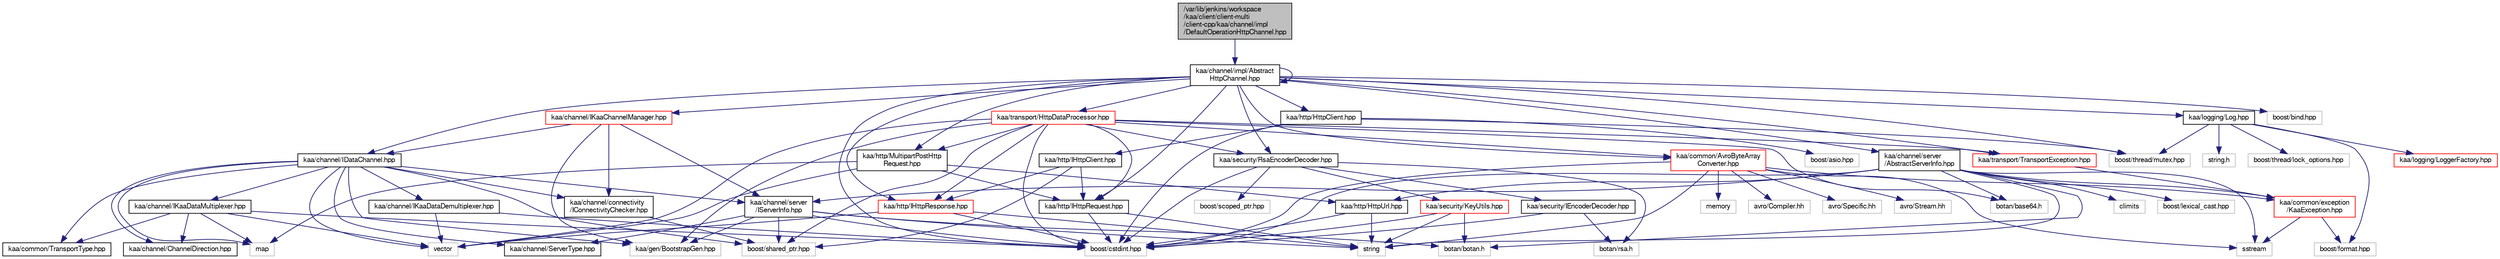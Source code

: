 digraph "/var/lib/jenkins/workspace/kaa/client/client-multi/client-cpp/kaa/channel/impl/DefaultOperationHttpChannel.hpp"
{
  bgcolor="transparent";
  edge [fontname="FreeSans",fontsize="10",labelfontname="FreeSans",labelfontsize="10"];
  node [fontname="FreeSans",fontsize="10",shape=record];
  Node1 [label="/var/lib/jenkins/workspace\l/kaa/client/client-multi\l/client-cpp/kaa/channel/impl\l/DefaultOperationHttpChannel.hpp",height=0.2,width=0.4,color="black", fillcolor="grey75", style="filled" fontcolor="black"];
  Node1 -> Node2 [color="midnightblue",fontsize="10",style="solid",fontname="FreeSans"];
  Node2 [label="kaa/channel/impl/Abstract\lHttpChannel.hpp",height=0.2,width=0.4,color="black",URL="$AbstractHttpChannel_8hpp.html"];
  Node2 -> Node3 [color="midnightblue",fontsize="10",style="solid",fontname="FreeSans"];
  Node3 [label="kaa/channel/IDataChannel.hpp",height=0.2,width=0.4,color="black",URL="$IDataChannel_8hpp.html"];
  Node3 -> Node4 [color="midnightblue",fontsize="10",style="solid",fontname="FreeSans"];
  Node4 [label="boost/shared_ptr.hpp",height=0.2,width=0.4,color="grey75"];
  Node3 -> Node5 [color="midnightblue",fontsize="10",style="solid",fontname="FreeSans"];
  Node5 [label="vector",height=0.2,width=0.4,color="grey75"];
  Node3 -> Node6 [color="midnightblue",fontsize="10",style="solid",fontname="FreeSans"];
  Node6 [label="map",height=0.2,width=0.4,color="grey75"];
  Node3 -> Node7 [color="midnightblue",fontsize="10",style="solid",fontname="FreeSans"];
  Node7 [label="kaa/gen/BootstrapGen.hpp",height=0.2,width=0.4,color="grey75"];
  Node3 -> Node8 [color="midnightblue",fontsize="10",style="solid",fontname="FreeSans"];
  Node8 [label="kaa/common/TransportType.hpp",height=0.2,width=0.4,color="black",URL="$TransportType_8hpp.html"];
  Node3 -> Node9 [color="midnightblue",fontsize="10",style="solid",fontname="FreeSans"];
  Node9 [label="kaa/channel/ChannelDirection.hpp",height=0.2,width=0.4,color="black",URL="$ChannelDirection_8hpp.html"];
  Node3 -> Node10 [color="midnightblue",fontsize="10",style="solid",fontname="FreeSans"];
  Node10 [label="kaa/channel/server\l/IServerInfo.hpp",height=0.2,width=0.4,color="black",URL="$IServerInfo_8hpp.html"];
  Node10 -> Node11 [color="midnightblue",fontsize="10",style="solid",fontname="FreeSans"];
  Node11 [label="string",height=0.2,width=0.4,color="grey75"];
  Node10 -> Node12 [color="midnightblue",fontsize="10",style="solid",fontname="FreeSans"];
  Node12 [label="botan/botan.h",height=0.2,width=0.4,color="grey75"];
  Node10 -> Node13 [color="midnightblue",fontsize="10",style="solid",fontname="FreeSans"];
  Node13 [label="boost/cstdint.hpp",height=0.2,width=0.4,color="grey75"];
  Node10 -> Node4 [color="midnightblue",fontsize="10",style="solid",fontname="FreeSans"];
  Node10 -> Node7 [color="midnightblue",fontsize="10",style="solid",fontname="FreeSans"];
  Node10 -> Node14 [color="midnightblue",fontsize="10",style="solid",fontname="FreeSans"];
  Node14 [label="kaa/channel/ServerType.hpp",height=0.2,width=0.4,color="black",URL="$ServerType_8hpp.html"];
  Node3 -> Node15 [color="midnightblue",fontsize="10",style="solid",fontname="FreeSans"];
  Node15 [label="kaa/channel/IKaaDataMultiplexer.hpp",height=0.2,width=0.4,color="black",URL="$IKaaDataMultiplexer_8hpp.html"];
  Node15 -> Node13 [color="midnightblue",fontsize="10",style="solid",fontname="FreeSans"];
  Node15 -> Node6 [color="midnightblue",fontsize="10",style="solid",fontname="FreeSans"];
  Node15 -> Node5 [color="midnightblue",fontsize="10",style="solid",fontname="FreeSans"];
  Node15 -> Node8 [color="midnightblue",fontsize="10",style="solid",fontname="FreeSans"];
  Node15 -> Node9 [color="midnightblue",fontsize="10",style="solid",fontname="FreeSans"];
  Node3 -> Node16 [color="midnightblue",fontsize="10",style="solid",fontname="FreeSans"];
  Node16 [label="kaa/channel/IKaaDataDemultiplexer.hpp",height=0.2,width=0.4,color="black",URL="$IKaaDataDemultiplexer_8hpp.html"];
  Node16 -> Node13 [color="midnightblue",fontsize="10",style="solid",fontname="FreeSans"];
  Node16 -> Node5 [color="midnightblue",fontsize="10",style="solid",fontname="FreeSans"];
  Node3 -> Node14 [color="midnightblue",fontsize="10",style="solid",fontname="FreeSans"];
  Node3 -> Node17 [color="midnightblue",fontsize="10",style="solid",fontname="FreeSans"];
  Node17 [label="kaa/channel/connectivity\l/IConnectivityChecker.hpp",height=0.2,width=0.4,color="black",URL="$IConnectivityChecker_8hpp.html"];
  Node17 -> Node4 [color="midnightblue",fontsize="10",style="solid",fontname="FreeSans"];
  Node2 -> Node18 [color="midnightblue",fontsize="10",style="solid",fontname="FreeSans"];
  Node18 [label="kaa/channel/server\l/AbstractServerInfo.hpp",height=0.2,width=0.4,color="black",URL="$AbstractServerInfo_8hpp.html"];
  Node18 -> Node11 [color="midnightblue",fontsize="10",style="solid",fontname="FreeSans"];
  Node18 -> Node19 [color="midnightblue",fontsize="10",style="solid",fontname="FreeSans"];
  Node19 [label="sstream",height=0.2,width=0.4,color="grey75"];
  Node18 -> Node20 [color="midnightblue",fontsize="10",style="solid",fontname="FreeSans"];
  Node20 [label="climits",height=0.2,width=0.4,color="grey75"];
  Node18 -> Node13 [color="midnightblue",fontsize="10",style="solid",fontname="FreeSans"];
  Node18 -> Node21 [color="midnightblue",fontsize="10",style="solid",fontname="FreeSans"];
  Node21 [label="boost/lexical_cast.hpp",height=0.2,width=0.4,color="grey75"];
  Node18 -> Node12 [color="midnightblue",fontsize="10",style="solid",fontname="FreeSans"];
  Node18 -> Node22 [color="midnightblue",fontsize="10",style="solid",fontname="FreeSans"];
  Node22 [label="botan/base64.h",height=0.2,width=0.4,color="grey75"];
  Node18 -> Node10 [color="midnightblue",fontsize="10",style="solid",fontname="FreeSans"];
  Node18 -> Node23 [color="midnightblue",fontsize="10",style="solid",fontname="FreeSans"];
  Node23 [label="kaa/common/exception\l/KaaException.hpp",height=0.2,width=0.4,color="red",URL="$KaaException_8hpp.html"];
  Node23 -> Node24 [color="midnightblue",fontsize="10",style="solid",fontname="FreeSans"];
  Node24 [label="boost/format.hpp",height=0.2,width=0.4,color="grey75"];
  Node23 -> Node19 [color="midnightblue",fontsize="10",style="solid",fontname="FreeSans"];
  Node18 -> Node25 [color="midnightblue",fontsize="10",style="solid",fontname="FreeSans"];
  Node25 [label="kaa/http/HttpUrl.hpp",height=0.2,width=0.4,color="black",URL="$HttpUrl_8hpp.html"];
  Node25 -> Node11 [color="midnightblue",fontsize="10",style="solid",fontname="FreeSans"];
  Node25 -> Node13 [color="midnightblue",fontsize="10",style="solid",fontname="FreeSans"];
  Node2 -> Node26 [color="midnightblue",fontsize="10",style="solid",fontname="FreeSans"];
  Node26 [label="kaa/http/HttpClient.hpp",height=0.2,width=0.4,color="black",URL="$HttpClient_8hpp.html"];
  Node26 -> Node27 [color="midnightblue",fontsize="10",style="solid",fontname="FreeSans"];
  Node27 [label="kaa/http/IHttpClient.hpp",height=0.2,width=0.4,color="black",URL="$IHttpClient_8hpp.html"];
  Node27 -> Node4 [color="midnightblue",fontsize="10",style="solid",fontname="FreeSans"];
  Node27 -> Node28 [color="midnightblue",fontsize="10",style="solid",fontname="FreeSans"];
  Node28 [label="kaa/http/IHttpResponse.hpp",height=0.2,width=0.4,color="red",URL="$IHttpResponse_8hpp.html"];
  Node28 -> Node13 [color="midnightblue",fontsize="10",style="solid",fontname="FreeSans"];
  Node28 -> Node11 [color="midnightblue",fontsize="10",style="solid",fontname="FreeSans"];
  Node28 -> Node5 [color="midnightblue",fontsize="10",style="solid",fontname="FreeSans"];
  Node27 -> Node29 [color="midnightblue",fontsize="10",style="solid",fontname="FreeSans"];
  Node29 [label="kaa/http/IHttpRequest.hpp",height=0.2,width=0.4,color="black",URL="$IHttpRequest_8hpp.html"];
  Node29 -> Node11 [color="midnightblue",fontsize="10",style="solid",fontname="FreeSans"];
  Node29 -> Node13 [color="midnightblue",fontsize="10",style="solid",fontname="FreeSans"];
  Node26 -> Node13 [color="midnightblue",fontsize="10",style="solid",fontname="FreeSans"];
  Node26 -> Node30 [color="midnightblue",fontsize="10",style="solid",fontname="FreeSans"];
  Node30 [label="boost/asio.hpp",height=0.2,width=0.4,color="grey75"];
  Node26 -> Node31 [color="midnightblue",fontsize="10",style="solid",fontname="FreeSans"];
  Node31 [label="boost/thread/mutex.hpp",height=0.2,width=0.4,color="grey75"];
  Node2 -> Node2 [color="midnightblue",fontsize="10",style="solid",fontname="FreeSans"];
  Node2 -> Node32 [color="midnightblue",fontsize="10",style="solid",fontname="FreeSans"];
  Node32 [label="kaa/logging/Log.hpp",height=0.2,width=0.4,color="black",URL="$Log_8hpp.html"];
  Node32 -> Node33 [color="midnightblue",fontsize="10",style="solid",fontname="FreeSans"];
  Node33 [label="kaa/logging/LoggerFactory.hpp",height=0.2,width=0.4,color="red",URL="$LoggerFactory_8hpp.html"];
  Node32 -> Node34 [color="midnightblue",fontsize="10",style="solid",fontname="FreeSans"];
  Node34 [label="string.h",height=0.2,width=0.4,color="grey75"];
  Node32 -> Node24 [color="midnightblue",fontsize="10",style="solid",fontname="FreeSans"];
  Node32 -> Node31 [color="midnightblue",fontsize="10",style="solid",fontname="FreeSans"];
  Node32 -> Node35 [color="midnightblue",fontsize="10",style="solid",fontname="FreeSans"];
  Node35 [label="boost/thread/lock_options.hpp",height=0.2,width=0.4,color="grey75"];
  Node2 -> Node36 [color="midnightblue",fontsize="10",style="solid",fontname="FreeSans"];
  Node36 [label="kaa/security/RsaEncoderDecoder.hpp",height=0.2,width=0.4,color="black",URL="$RsaEncoderDecoder_8hpp.html"];
  Node36 -> Node37 [color="midnightblue",fontsize="10",style="solid",fontname="FreeSans"];
  Node37 [label="kaa/security/KeyUtils.hpp",height=0.2,width=0.4,color="red",URL="$KeyUtils_8hpp.html"];
  Node37 -> Node12 [color="midnightblue",fontsize="10",style="solid",fontname="FreeSans"];
  Node37 -> Node11 [color="midnightblue",fontsize="10",style="solid",fontname="FreeSans"];
  Node37 -> Node13 [color="midnightblue",fontsize="10",style="solid",fontname="FreeSans"];
  Node36 -> Node38 [color="midnightblue",fontsize="10",style="solid",fontname="FreeSans"];
  Node38 [label="kaa/security/IEncoderDecoder.hpp",height=0.2,width=0.4,color="black",URL="$IEncoderDecoder_8hpp.html"];
  Node38 -> Node39 [color="midnightblue",fontsize="10",style="solid",fontname="FreeSans"];
  Node39 [label="botan/rsa.h",height=0.2,width=0.4,color="grey75"];
  Node38 -> Node13 [color="midnightblue",fontsize="10",style="solid",fontname="FreeSans"];
  Node36 -> Node39 [color="midnightblue",fontsize="10",style="solid",fontname="FreeSans"];
  Node36 -> Node40 [color="midnightblue",fontsize="10",style="solid",fontname="FreeSans"];
  Node40 [label="boost/scoped_ptr.hpp",height=0.2,width=0.4,color="grey75"];
  Node36 -> Node13 [color="midnightblue",fontsize="10",style="solid",fontname="FreeSans"];
  Node2 -> Node41 [color="midnightblue",fontsize="10",style="solid",fontname="FreeSans"];
  Node41 [label="kaa/common/AvroByteArray\lConverter.hpp",height=0.2,width=0.4,color="red",URL="$AvroByteArrayConverter_8hpp.html"];
  Node41 -> Node11 [color="midnightblue",fontsize="10",style="solid",fontname="FreeSans"];
  Node41 -> Node42 [color="midnightblue",fontsize="10",style="solid",fontname="FreeSans"];
  Node42 [label="memory",height=0.2,width=0.4,color="grey75"];
  Node41 -> Node19 [color="midnightblue",fontsize="10",style="solid",fontname="FreeSans"];
  Node41 -> Node43 [color="midnightblue",fontsize="10",style="solid",fontname="FreeSans"];
  Node43 [label="avro/Compiler.hh",height=0.2,width=0.4,color="grey75"];
  Node41 -> Node44 [color="midnightblue",fontsize="10",style="solid",fontname="FreeSans"];
  Node44 [label="avro/Specific.hh",height=0.2,width=0.4,color="grey75"];
  Node41 -> Node45 [color="midnightblue",fontsize="10",style="solid",fontname="FreeSans"];
  Node45 [label="avro/Stream.hh",height=0.2,width=0.4,color="grey75"];
  Node41 -> Node13 [color="midnightblue",fontsize="10",style="solid",fontname="FreeSans"];
  Node41 -> Node23 [color="midnightblue",fontsize="10",style="solid",fontname="FreeSans"];
  Node2 -> Node28 [color="midnightblue",fontsize="10",style="solid",fontname="FreeSans"];
  Node2 -> Node29 [color="midnightblue",fontsize="10",style="solid",fontname="FreeSans"];
  Node2 -> Node46 [color="midnightblue",fontsize="10",style="solid",fontname="FreeSans"];
  Node46 [label="kaa/http/MultipartPostHttp\lRequest.hpp",height=0.2,width=0.4,color="black",URL="$MultipartPostHttpRequest_8hpp.html"];
  Node46 -> Node29 [color="midnightblue",fontsize="10",style="solid",fontname="FreeSans"];
  Node46 -> Node25 [color="midnightblue",fontsize="10",style="solid",fontname="FreeSans"];
  Node46 -> Node6 [color="midnightblue",fontsize="10",style="solid",fontname="FreeSans"];
  Node46 -> Node5 [color="midnightblue",fontsize="10",style="solid",fontname="FreeSans"];
  Node2 -> Node47 [color="midnightblue",fontsize="10",style="solid",fontname="FreeSans"];
  Node47 [label="boost/bind.hpp",height=0.2,width=0.4,color="grey75"];
  Node2 -> Node13 [color="midnightblue",fontsize="10",style="solid",fontname="FreeSans"];
  Node2 -> Node31 [color="midnightblue",fontsize="10",style="solid",fontname="FreeSans"];
  Node2 -> Node48 [color="midnightblue",fontsize="10",style="solid",fontname="FreeSans"];
  Node48 [label="kaa/transport/HttpDataProcessor.hpp",height=0.2,width=0.4,color="red",URL="$HttpDataProcessor_8hpp.html"];
  Node48 -> Node36 [color="midnightblue",fontsize="10",style="solid",fontname="FreeSans"];
  Node48 -> Node41 [color="midnightblue",fontsize="10",style="solid",fontname="FreeSans"];
  Node48 -> Node28 [color="midnightblue",fontsize="10",style="solid",fontname="FreeSans"];
  Node48 -> Node29 [color="midnightblue",fontsize="10",style="solid",fontname="FreeSans"];
  Node48 -> Node46 [color="midnightblue",fontsize="10",style="solid",fontname="FreeSans"];
  Node48 -> Node49 [color="midnightblue",fontsize="10",style="solid",fontname="FreeSans"];
  Node49 [label="kaa/transport/TransportException.hpp",height=0.2,width=0.4,color="red",URL="$TransportException_8hpp.html"];
  Node49 -> Node23 [color="midnightblue",fontsize="10",style="solid",fontname="FreeSans"];
  Node48 -> Node7 [color="midnightblue",fontsize="10",style="solid",fontname="FreeSans"];
  Node48 -> Node5 [color="midnightblue",fontsize="10",style="solid",fontname="FreeSans"];
  Node48 -> Node4 [color="midnightblue",fontsize="10",style="solid",fontname="FreeSans"];
  Node48 -> Node13 [color="midnightblue",fontsize="10",style="solid",fontname="FreeSans"];
  Node48 -> Node22 [color="midnightblue",fontsize="10",style="solid",fontname="FreeSans"];
  Node2 -> Node49 [color="midnightblue",fontsize="10",style="solid",fontname="FreeSans"];
  Node2 -> Node50 [color="midnightblue",fontsize="10",style="solid",fontname="FreeSans"];
  Node50 [label="kaa/channel/IKaaChannelManager.hpp",height=0.2,width=0.4,color="red",URL="$IKaaChannelManager_8hpp.html"];
  Node50 -> Node7 [color="midnightblue",fontsize="10",style="solid",fontname="FreeSans"];
  Node50 -> Node3 [color="midnightblue",fontsize="10",style="solid",fontname="FreeSans"];
  Node50 -> Node10 [color="midnightblue",fontsize="10",style="solid",fontname="FreeSans"];
  Node50 -> Node17 [color="midnightblue",fontsize="10",style="solid",fontname="FreeSans"];
}
